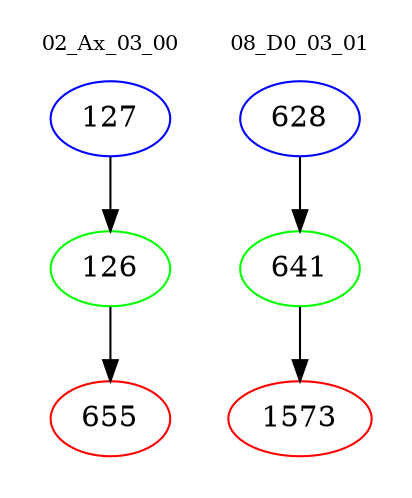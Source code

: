 digraph{
subgraph cluster_0 {
color = white
label = "02_Ax_03_00";
fontsize=10;
T0_127 [label="127", color="blue"]
T0_127 -> T0_126 [color="black"]
T0_126 [label="126", color="green"]
T0_126 -> T0_655 [color="black"]
T0_655 [label="655", color="red"]
}
subgraph cluster_1 {
color = white
label = "08_D0_03_01";
fontsize=10;
T1_628 [label="628", color="blue"]
T1_628 -> T1_641 [color="black"]
T1_641 [label="641", color="green"]
T1_641 -> T1_1573 [color="black"]
T1_1573 [label="1573", color="red"]
}
}
